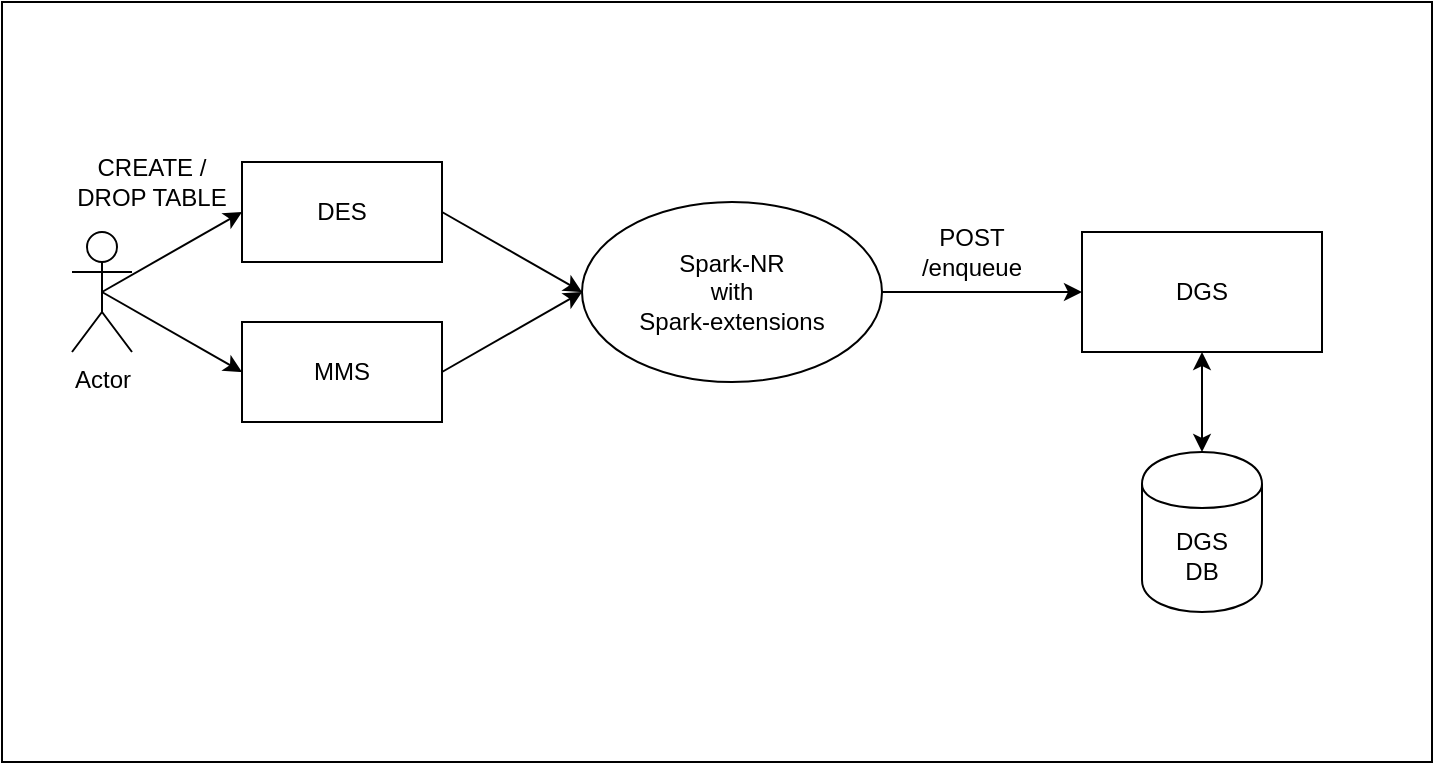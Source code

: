 <mxfile version="12.7.1" type="github">
  <diagram id="VUeVcoCe6o-7YdlhYyAU" name="페이지-1">
    <mxGraphModel dx="1422" dy="739" grid="1" gridSize="10" guides="1" tooltips="1" connect="1" arrows="1" fold="1" page="1" pageScale="1" pageWidth="1169" pageHeight="827" math="0" shadow="0">
      <root>
        <mxCell id="0" />
        <mxCell id="1" parent="0" />
        <mxCell id="nyImV9sNVAppDno1iEti-16" value="" style="rounded=0;whiteSpace=wrap;html=1;" vertex="1" parent="1">
          <mxGeometry width="715" height="380" as="geometry" />
        </mxCell>
        <mxCell id="nyImV9sNVAppDno1iEti-1" value="Spark-NR&lt;br&gt;with&lt;br&gt;Spark-extensions" style="ellipse;whiteSpace=wrap;html=1;" vertex="1" parent="1">
          <mxGeometry x="290" y="100" width="150" height="90" as="geometry" />
        </mxCell>
        <mxCell id="nyImV9sNVAppDno1iEti-2" value="CREATE / DROP TABLE" style="text;html=1;strokeColor=none;fillColor=none;align=center;verticalAlign=middle;whiteSpace=wrap;rounded=0;" vertex="1" parent="1">
          <mxGeometry x="35" y="80" width="80" height="20" as="geometry" />
        </mxCell>
        <mxCell id="nyImV9sNVAppDno1iEti-3" value="Actor" style="shape=umlActor;verticalLabelPosition=bottom;labelBackgroundColor=#ffffff;verticalAlign=top;html=1;outlineConnect=0;" vertex="1" parent="1">
          <mxGeometry x="35" y="115" width="30" height="60" as="geometry" />
        </mxCell>
        <mxCell id="nyImV9sNVAppDno1iEti-4" value="" style="endArrow=classic;html=1;exitX=0.5;exitY=0.5;exitDx=0;exitDy=0;exitPerimeter=0;entryX=0;entryY=0.5;entryDx=0;entryDy=0;" edge="1" parent="1" source="nyImV9sNVAppDno1iEti-3" target="nyImV9sNVAppDno1iEti-5">
          <mxGeometry width="50" height="50" relative="1" as="geometry">
            <mxPoint x="80" y="260" as="sourcePoint" />
            <mxPoint x="90" y="140" as="targetPoint" />
          </mxGeometry>
        </mxCell>
        <mxCell id="nyImV9sNVAppDno1iEti-5" value="MMS" style="rounded=0;whiteSpace=wrap;html=1;" vertex="1" parent="1">
          <mxGeometry x="120" y="160" width="100" height="50" as="geometry" />
        </mxCell>
        <mxCell id="nyImV9sNVAppDno1iEti-6" value="DES" style="rounded=0;whiteSpace=wrap;html=1;" vertex="1" parent="1">
          <mxGeometry x="120" y="80" width="100" height="50" as="geometry" />
        </mxCell>
        <mxCell id="nyImV9sNVAppDno1iEti-7" value="" style="endArrow=classic;html=1;exitX=0.5;exitY=0.5;exitDx=0;exitDy=0;exitPerimeter=0;entryX=0;entryY=0.5;entryDx=0;entryDy=0;" edge="1" parent="1" source="nyImV9sNVAppDno1iEti-3" target="nyImV9sNVAppDno1iEti-6">
          <mxGeometry width="50" height="50" relative="1" as="geometry">
            <mxPoint x="-60" y="310" as="sourcePoint" />
            <mxPoint x="-10" y="260" as="targetPoint" />
          </mxGeometry>
        </mxCell>
        <mxCell id="nyImV9sNVAppDno1iEti-8" value="" style="endArrow=classic;html=1;exitX=1;exitY=0.5;exitDx=0;exitDy=0;entryX=0;entryY=0.5;entryDx=0;entryDy=0;" edge="1" parent="1" source="nyImV9sNVAppDno1iEti-6" target="nyImV9sNVAppDno1iEti-1">
          <mxGeometry width="50" height="50" relative="1" as="geometry">
            <mxPoint x="340" y="20" as="sourcePoint" />
            <mxPoint x="390" y="-30" as="targetPoint" />
          </mxGeometry>
        </mxCell>
        <mxCell id="nyImV9sNVAppDno1iEti-9" value="" style="endArrow=classic;html=1;exitX=1;exitY=0.5;exitDx=0;exitDy=0;entryX=0;entryY=0.5;entryDx=0;entryDy=0;" edge="1" parent="1" source="nyImV9sNVAppDno1iEti-5" target="nyImV9sNVAppDno1iEti-1">
          <mxGeometry width="50" height="50" relative="1" as="geometry">
            <mxPoint x="330" y="340" as="sourcePoint" />
            <mxPoint x="380" y="290" as="targetPoint" />
          </mxGeometry>
        </mxCell>
        <mxCell id="nyImV9sNVAppDno1iEti-10" value="DGS" style="rounded=0;whiteSpace=wrap;html=1;" vertex="1" parent="1">
          <mxGeometry x="540" y="115" width="120" height="60" as="geometry" />
        </mxCell>
        <mxCell id="nyImV9sNVAppDno1iEti-11" value="DGS&lt;br&gt;DB" style="shape=cylinder;whiteSpace=wrap;html=1;boundedLbl=1;backgroundOutline=1;" vertex="1" parent="1">
          <mxGeometry x="570" y="225" width="60" height="80" as="geometry" />
        </mxCell>
        <mxCell id="nyImV9sNVAppDno1iEti-12" value="" style="endArrow=classic;html=1;exitX=1;exitY=0.5;exitDx=0;exitDy=0;entryX=0;entryY=0.5;entryDx=0;entryDy=0;" edge="1" parent="1" source="nyImV9sNVAppDno1iEti-1" target="nyImV9sNVAppDno1iEti-10">
          <mxGeometry width="50" height="50" relative="1" as="geometry">
            <mxPoint x="280" y="340" as="sourcePoint" />
            <mxPoint x="330" y="290" as="targetPoint" />
          </mxGeometry>
        </mxCell>
        <mxCell id="nyImV9sNVAppDno1iEti-13" value="" style="endArrow=classic;startArrow=classic;html=1;entryX=0.5;entryY=1;entryDx=0;entryDy=0;" edge="1" parent="1" source="nyImV9sNVAppDno1iEti-11" target="nyImV9sNVAppDno1iEti-10">
          <mxGeometry width="50" height="50" relative="1" as="geometry">
            <mxPoint x="430" y="325" as="sourcePoint" />
            <mxPoint x="480" y="275" as="targetPoint" />
          </mxGeometry>
        </mxCell>
        <mxCell id="nyImV9sNVAppDno1iEti-15" value="POST /enqueue" style="text;html=1;strokeColor=none;fillColor=none;align=center;verticalAlign=middle;whiteSpace=wrap;rounded=0;" vertex="1" parent="1">
          <mxGeometry x="450" y="115" width="70" height="20" as="geometry" />
        </mxCell>
      </root>
    </mxGraphModel>
  </diagram>
</mxfile>
